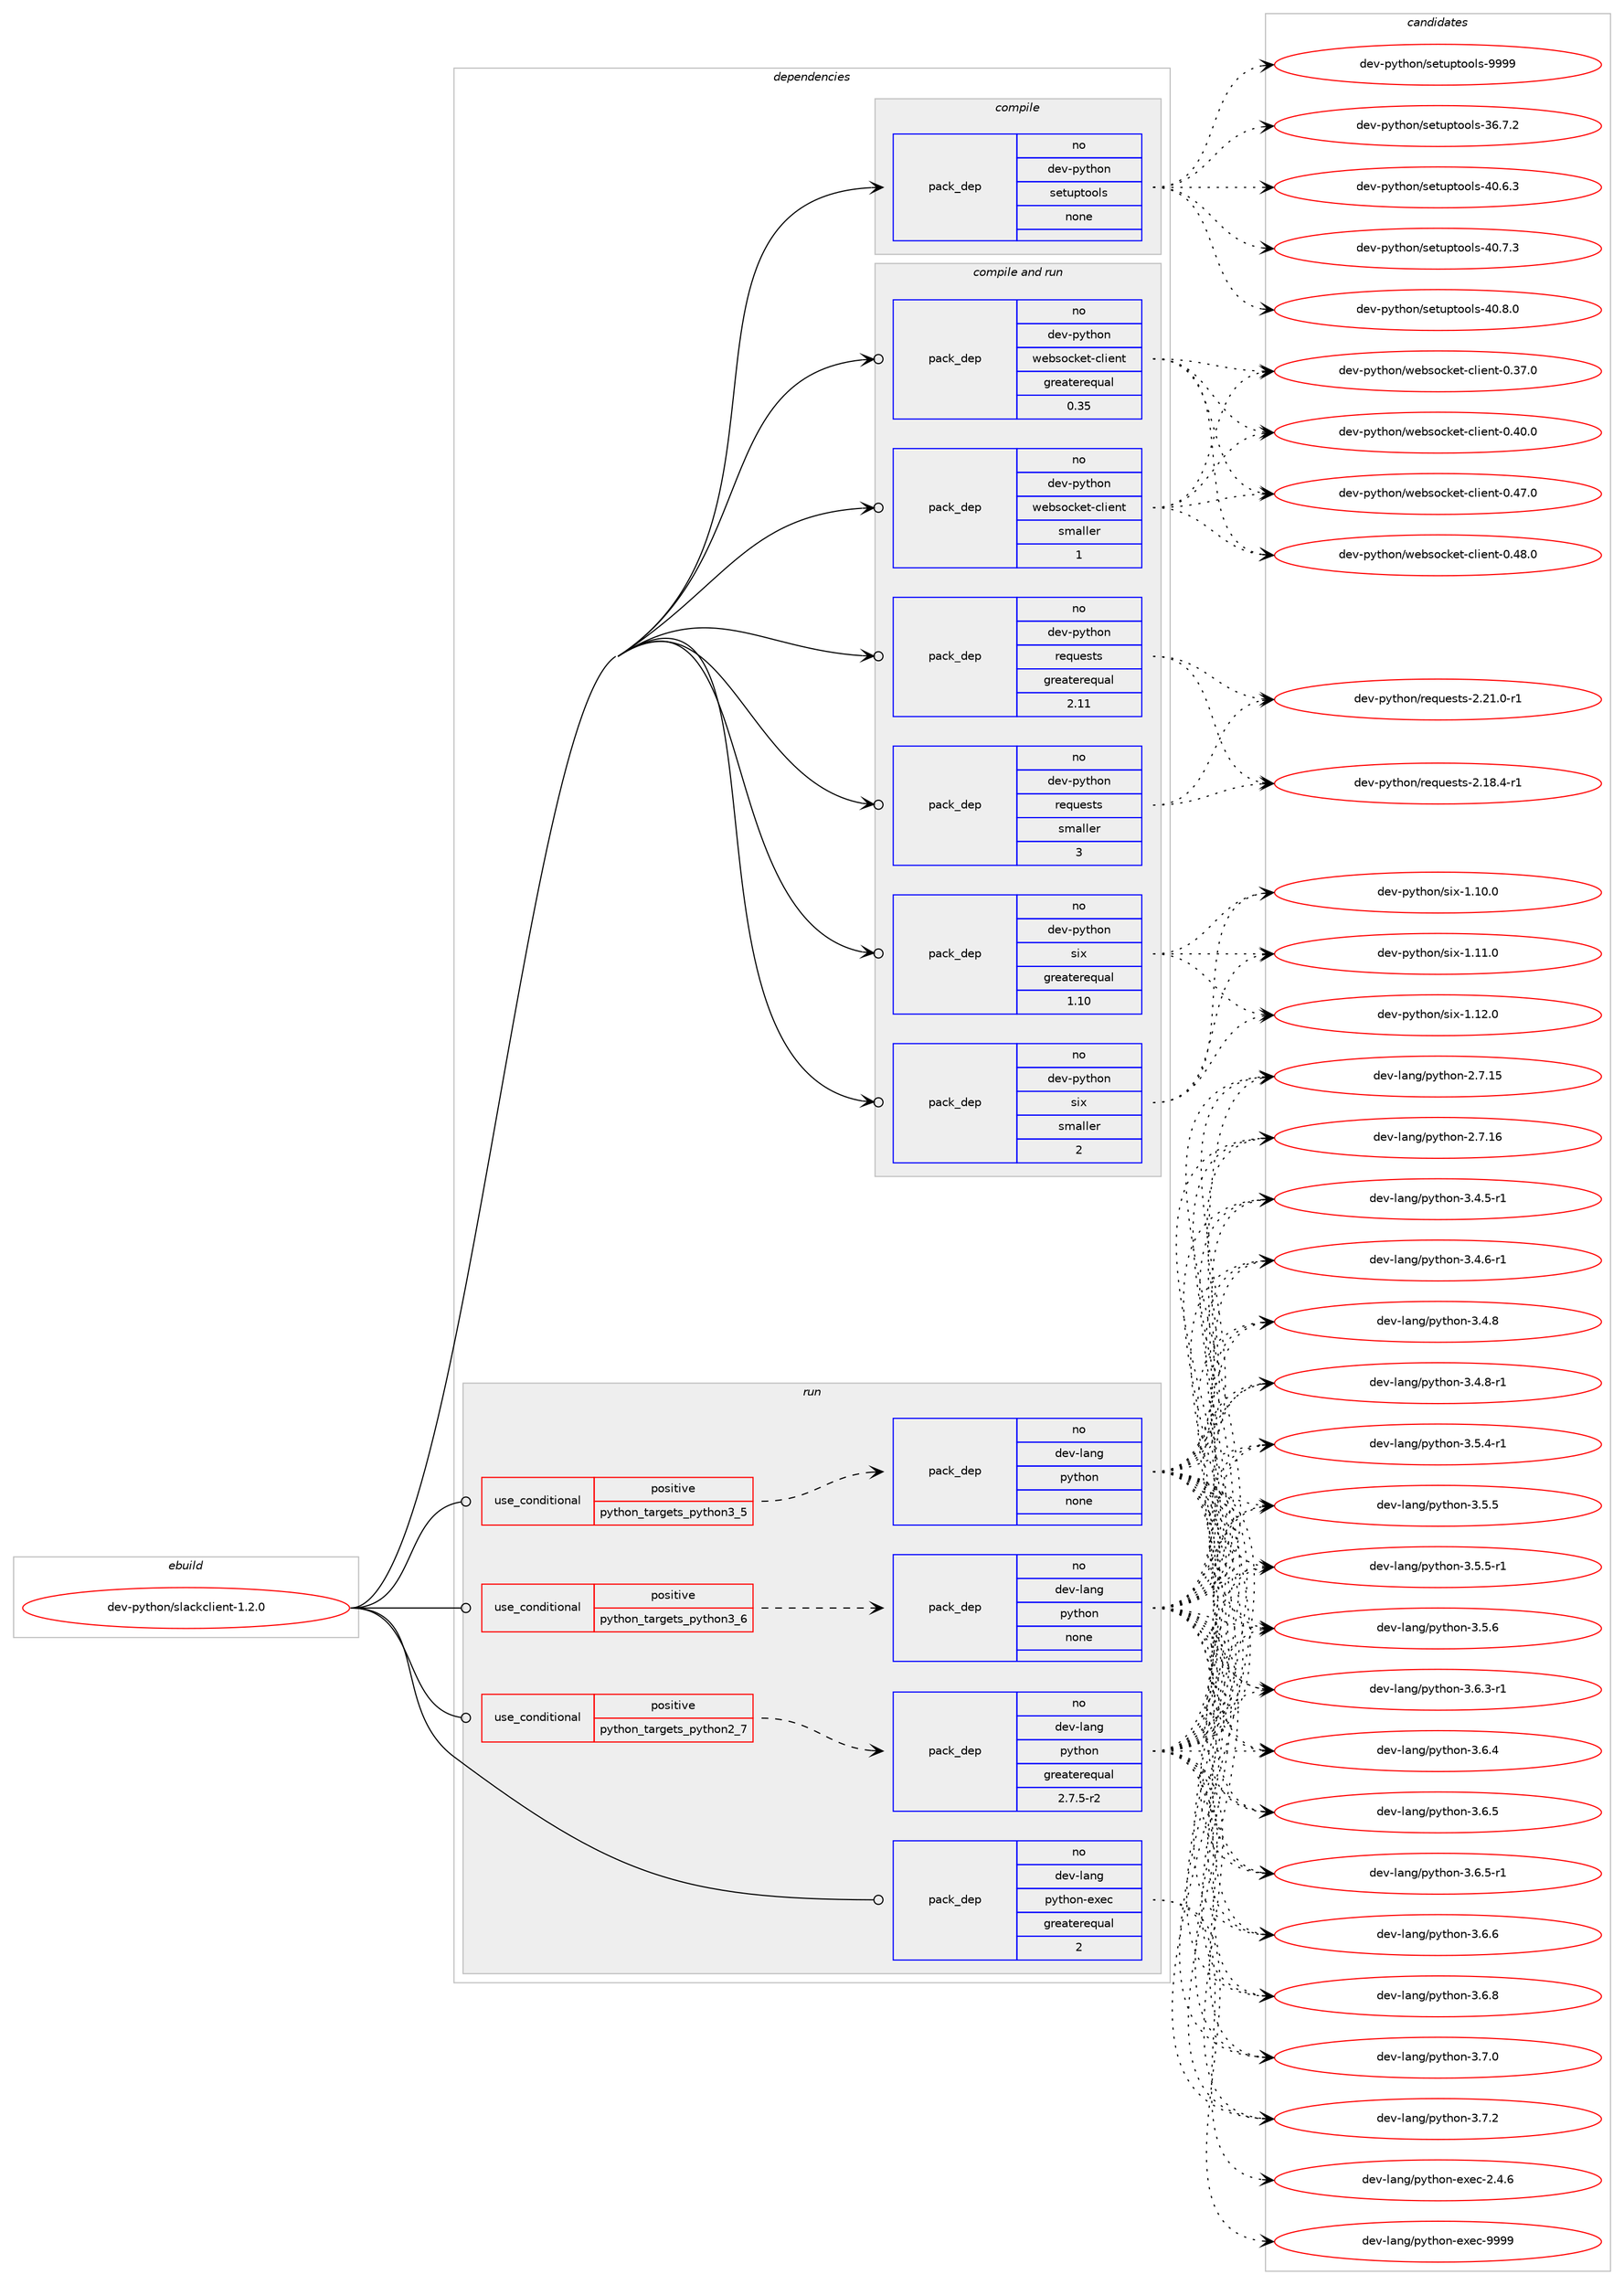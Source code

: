 digraph prolog {

# *************
# Graph options
# *************

newrank=true;
concentrate=true;
compound=true;
graph [rankdir=LR,fontname=Helvetica,fontsize=10,ranksep=1.5];#, ranksep=2.5, nodesep=0.2];
edge  [arrowhead=vee];
node  [fontname=Helvetica,fontsize=10];

# **********
# The ebuild
# **********

subgraph cluster_leftcol {
color=gray;
rank=same;
label=<<i>ebuild</i>>;
id [label="dev-python/slackclient-1.2.0", color=red, width=4, href="../dev-python/slackclient-1.2.0.svg"];
}

# ****************
# The dependencies
# ****************

subgraph cluster_midcol {
color=gray;
label=<<i>dependencies</i>>;
subgraph cluster_compile {
fillcolor="#eeeeee";
style=filled;
label=<<i>compile</i>>;
subgraph pack1033329 {
dependency1441368 [label=<<TABLE BORDER="0" CELLBORDER="1" CELLSPACING="0" CELLPADDING="4" WIDTH="220"><TR><TD ROWSPAN="6" CELLPADDING="30">pack_dep</TD></TR><TR><TD WIDTH="110">no</TD></TR><TR><TD>dev-python</TD></TR><TR><TD>setuptools</TD></TR><TR><TD>none</TD></TR><TR><TD></TD></TR></TABLE>>, shape=none, color=blue];
}
id:e -> dependency1441368:w [weight=20,style="solid",arrowhead="vee"];
}
subgraph cluster_compileandrun {
fillcolor="#eeeeee";
style=filled;
label=<<i>compile and run</i>>;
subgraph pack1033330 {
dependency1441369 [label=<<TABLE BORDER="0" CELLBORDER="1" CELLSPACING="0" CELLPADDING="4" WIDTH="220"><TR><TD ROWSPAN="6" CELLPADDING="30">pack_dep</TD></TR><TR><TD WIDTH="110">no</TD></TR><TR><TD>dev-python</TD></TR><TR><TD>requests</TD></TR><TR><TD>greaterequal</TD></TR><TR><TD>2.11</TD></TR></TABLE>>, shape=none, color=blue];
}
id:e -> dependency1441369:w [weight=20,style="solid",arrowhead="odotvee"];
subgraph pack1033331 {
dependency1441370 [label=<<TABLE BORDER="0" CELLBORDER="1" CELLSPACING="0" CELLPADDING="4" WIDTH="220"><TR><TD ROWSPAN="6" CELLPADDING="30">pack_dep</TD></TR><TR><TD WIDTH="110">no</TD></TR><TR><TD>dev-python</TD></TR><TR><TD>requests</TD></TR><TR><TD>smaller</TD></TR><TR><TD>3</TD></TR></TABLE>>, shape=none, color=blue];
}
id:e -> dependency1441370:w [weight=20,style="solid",arrowhead="odotvee"];
subgraph pack1033332 {
dependency1441371 [label=<<TABLE BORDER="0" CELLBORDER="1" CELLSPACING="0" CELLPADDING="4" WIDTH="220"><TR><TD ROWSPAN="6" CELLPADDING="30">pack_dep</TD></TR><TR><TD WIDTH="110">no</TD></TR><TR><TD>dev-python</TD></TR><TR><TD>six</TD></TR><TR><TD>greaterequal</TD></TR><TR><TD>1.10</TD></TR></TABLE>>, shape=none, color=blue];
}
id:e -> dependency1441371:w [weight=20,style="solid",arrowhead="odotvee"];
subgraph pack1033333 {
dependency1441372 [label=<<TABLE BORDER="0" CELLBORDER="1" CELLSPACING="0" CELLPADDING="4" WIDTH="220"><TR><TD ROWSPAN="6" CELLPADDING="30">pack_dep</TD></TR><TR><TD WIDTH="110">no</TD></TR><TR><TD>dev-python</TD></TR><TR><TD>six</TD></TR><TR><TD>smaller</TD></TR><TR><TD>2</TD></TR></TABLE>>, shape=none, color=blue];
}
id:e -> dependency1441372:w [weight=20,style="solid",arrowhead="odotvee"];
subgraph pack1033334 {
dependency1441373 [label=<<TABLE BORDER="0" CELLBORDER="1" CELLSPACING="0" CELLPADDING="4" WIDTH="220"><TR><TD ROWSPAN="6" CELLPADDING="30">pack_dep</TD></TR><TR><TD WIDTH="110">no</TD></TR><TR><TD>dev-python</TD></TR><TR><TD>websocket-client</TD></TR><TR><TD>greaterequal</TD></TR><TR><TD>0.35</TD></TR></TABLE>>, shape=none, color=blue];
}
id:e -> dependency1441373:w [weight=20,style="solid",arrowhead="odotvee"];
subgraph pack1033335 {
dependency1441374 [label=<<TABLE BORDER="0" CELLBORDER="1" CELLSPACING="0" CELLPADDING="4" WIDTH="220"><TR><TD ROWSPAN="6" CELLPADDING="30">pack_dep</TD></TR><TR><TD WIDTH="110">no</TD></TR><TR><TD>dev-python</TD></TR><TR><TD>websocket-client</TD></TR><TR><TD>smaller</TD></TR><TR><TD>1</TD></TR></TABLE>>, shape=none, color=blue];
}
id:e -> dependency1441374:w [weight=20,style="solid",arrowhead="odotvee"];
}
subgraph cluster_run {
fillcolor="#eeeeee";
style=filled;
label=<<i>run</i>>;
subgraph cond384677 {
dependency1441375 [label=<<TABLE BORDER="0" CELLBORDER="1" CELLSPACING="0" CELLPADDING="4"><TR><TD ROWSPAN="3" CELLPADDING="10">use_conditional</TD></TR><TR><TD>positive</TD></TR><TR><TD>python_targets_python2_7</TD></TR></TABLE>>, shape=none, color=red];
subgraph pack1033336 {
dependency1441376 [label=<<TABLE BORDER="0" CELLBORDER="1" CELLSPACING="0" CELLPADDING="4" WIDTH="220"><TR><TD ROWSPAN="6" CELLPADDING="30">pack_dep</TD></TR><TR><TD WIDTH="110">no</TD></TR><TR><TD>dev-lang</TD></TR><TR><TD>python</TD></TR><TR><TD>greaterequal</TD></TR><TR><TD>2.7.5-r2</TD></TR></TABLE>>, shape=none, color=blue];
}
dependency1441375:e -> dependency1441376:w [weight=20,style="dashed",arrowhead="vee"];
}
id:e -> dependency1441375:w [weight=20,style="solid",arrowhead="odot"];
subgraph cond384678 {
dependency1441377 [label=<<TABLE BORDER="0" CELLBORDER="1" CELLSPACING="0" CELLPADDING="4"><TR><TD ROWSPAN="3" CELLPADDING="10">use_conditional</TD></TR><TR><TD>positive</TD></TR><TR><TD>python_targets_python3_5</TD></TR></TABLE>>, shape=none, color=red];
subgraph pack1033337 {
dependency1441378 [label=<<TABLE BORDER="0" CELLBORDER="1" CELLSPACING="0" CELLPADDING="4" WIDTH="220"><TR><TD ROWSPAN="6" CELLPADDING="30">pack_dep</TD></TR><TR><TD WIDTH="110">no</TD></TR><TR><TD>dev-lang</TD></TR><TR><TD>python</TD></TR><TR><TD>none</TD></TR><TR><TD></TD></TR></TABLE>>, shape=none, color=blue];
}
dependency1441377:e -> dependency1441378:w [weight=20,style="dashed",arrowhead="vee"];
}
id:e -> dependency1441377:w [weight=20,style="solid",arrowhead="odot"];
subgraph cond384679 {
dependency1441379 [label=<<TABLE BORDER="0" CELLBORDER="1" CELLSPACING="0" CELLPADDING="4"><TR><TD ROWSPAN="3" CELLPADDING="10">use_conditional</TD></TR><TR><TD>positive</TD></TR><TR><TD>python_targets_python3_6</TD></TR></TABLE>>, shape=none, color=red];
subgraph pack1033338 {
dependency1441380 [label=<<TABLE BORDER="0" CELLBORDER="1" CELLSPACING="0" CELLPADDING="4" WIDTH="220"><TR><TD ROWSPAN="6" CELLPADDING="30">pack_dep</TD></TR><TR><TD WIDTH="110">no</TD></TR><TR><TD>dev-lang</TD></TR><TR><TD>python</TD></TR><TR><TD>none</TD></TR><TR><TD></TD></TR></TABLE>>, shape=none, color=blue];
}
dependency1441379:e -> dependency1441380:w [weight=20,style="dashed",arrowhead="vee"];
}
id:e -> dependency1441379:w [weight=20,style="solid",arrowhead="odot"];
subgraph pack1033339 {
dependency1441381 [label=<<TABLE BORDER="0" CELLBORDER="1" CELLSPACING="0" CELLPADDING="4" WIDTH="220"><TR><TD ROWSPAN="6" CELLPADDING="30">pack_dep</TD></TR><TR><TD WIDTH="110">no</TD></TR><TR><TD>dev-lang</TD></TR><TR><TD>python-exec</TD></TR><TR><TD>greaterequal</TD></TR><TR><TD>2</TD></TR></TABLE>>, shape=none, color=blue];
}
id:e -> dependency1441381:w [weight=20,style="solid",arrowhead="odot"];
}
}

# **************
# The candidates
# **************

subgraph cluster_choices {
rank=same;
color=gray;
label=<<i>candidates</i>>;

subgraph choice1033329 {
color=black;
nodesep=1;
choice100101118451121211161041111104711510111611711211611111110811545515446554650 [label="dev-python/setuptools-36.7.2", color=red, width=4,href="../dev-python/setuptools-36.7.2.svg"];
choice100101118451121211161041111104711510111611711211611111110811545524846544651 [label="dev-python/setuptools-40.6.3", color=red, width=4,href="../dev-python/setuptools-40.6.3.svg"];
choice100101118451121211161041111104711510111611711211611111110811545524846554651 [label="dev-python/setuptools-40.7.3", color=red, width=4,href="../dev-python/setuptools-40.7.3.svg"];
choice100101118451121211161041111104711510111611711211611111110811545524846564648 [label="dev-python/setuptools-40.8.0", color=red, width=4,href="../dev-python/setuptools-40.8.0.svg"];
choice10010111845112121116104111110471151011161171121161111111081154557575757 [label="dev-python/setuptools-9999", color=red, width=4,href="../dev-python/setuptools-9999.svg"];
dependency1441368:e -> choice100101118451121211161041111104711510111611711211611111110811545515446554650:w [style=dotted,weight="100"];
dependency1441368:e -> choice100101118451121211161041111104711510111611711211611111110811545524846544651:w [style=dotted,weight="100"];
dependency1441368:e -> choice100101118451121211161041111104711510111611711211611111110811545524846554651:w [style=dotted,weight="100"];
dependency1441368:e -> choice100101118451121211161041111104711510111611711211611111110811545524846564648:w [style=dotted,weight="100"];
dependency1441368:e -> choice10010111845112121116104111110471151011161171121161111111081154557575757:w [style=dotted,weight="100"];
}
subgraph choice1033330 {
color=black;
nodesep=1;
choice1001011184511212111610411111047114101113117101115116115455046495646524511449 [label="dev-python/requests-2.18.4-r1", color=red, width=4,href="../dev-python/requests-2.18.4-r1.svg"];
choice1001011184511212111610411111047114101113117101115116115455046504946484511449 [label="dev-python/requests-2.21.0-r1", color=red, width=4,href="../dev-python/requests-2.21.0-r1.svg"];
dependency1441369:e -> choice1001011184511212111610411111047114101113117101115116115455046495646524511449:w [style=dotted,weight="100"];
dependency1441369:e -> choice1001011184511212111610411111047114101113117101115116115455046504946484511449:w [style=dotted,weight="100"];
}
subgraph choice1033331 {
color=black;
nodesep=1;
choice1001011184511212111610411111047114101113117101115116115455046495646524511449 [label="dev-python/requests-2.18.4-r1", color=red, width=4,href="../dev-python/requests-2.18.4-r1.svg"];
choice1001011184511212111610411111047114101113117101115116115455046504946484511449 [label="dev-python/requests-2.21.0-r1", color=red, width=4,href="../dev-python/requests-2.21.0-r1.svg"];
dependency1441370:e -> choice1001011184511212111610411111047114101113117101115116115455046495646524511449:w [style=dotted,weight="100"];
dependency1441370:e -> choice1001011184511212111610411111047114101113117101115116115455046504946484511449:w [style=dotted,weight="100"];
}
subgraph choice1033332 {
color=black;
nodesep=1;
choice100101118451121211161041111104711510512045494649484648 [label="dev-python/six-1.10.0", color=red, width=4,href="../dev-python/six-1.10.0.svg"];
choice100101118451121211161041111104711510512045494649494648 [label="dev-python/six-1.11.0", color=red, width=4,href="../dev-python/six-1.11.0.svg"];
choice100101118451121211161041111104711510512045494649504648 [label="dev-python/six-1.12.0", color=red, width=4,href="../dev-python/six-1.12.0.svg"];
dependency1441371:e -> choice100101118451121211161041111104711510512045494649484648:w [style=dotted,weight="100"];
dependency1441371:e -> choice100101118451121211161041111104711510512045494649494648:w [style=dotted,weight="100"];
dependency1441371:e -> choice100101118451121211161041111104711510512045494649504648:w [style=dotted,weight="100"];
}
subgraph choice1033333 {
color=black;
nodesep=1;
choice100101118451121211161041111104711510512045494649484648 [label="dev-python/six-1.10.0", color=red, width=4,href="../dev-python/six-1.10.0.svg"];
choice100101118451121211161041111104711510512045494649494648 [label="dev-python/six-1.11.0", color=red, width=4,href="../dev-python/six-1.11.0.svg"];
choice100101118451121211161041111104711510512045494649504648 [label="dev-python/six-1.12.0", color=red, width=4,href="../dev-python/six-1.12.0.svg"];
dependency1441372:e -> choice100101118451121211161041111104711510512045494649484648:w [style=dotted,weight="100"];
dependency1441372:e -> choice100101118451121211161041111104711510512045494649494648:w [style=dotted,weight="100"];
dependency1441372:e -> choice100101118451121211161041111104711510512045494649504648:w [style=dotted,weight="100"];
}
subgraph choice1033334 {
color=black;
nodesep=1;
choice10010111845112121116104111110471191019811511199107101116459910810510111011645484651554648 [label="dev-python/websocket-client-0.37.0", color=red, width=4,href="../dev-python/websocket-client-0.37.0.svg"];
choice10010111845112121116104111110471191019811511199107101116459910810510111011645484652484648 [label="dev-python/websocket-client-0.40.0", color=red, width=4,href="../dev-python/websocket-client-0.40.0.svg"];
choice10010111845112121116104111110471191019811511199107101116459910810510111011645484652554648 [label="dev-python/websocket-client-0.47.0", color=red, width=4,href="../dev-python/websocket-client-0.47.0.svg"];
choice10010111845112121116104111110471191019811511199107101116459910810510111011645484652564648 [label="dev-python/websocket-client-0.48.0", color=red, width=4,href="../dev-python/websocket-client-0.48.0.svg"];
dependency1441373:e -> choice10010111845112121116104111110471191019811511199107101116459910810510111011645484651554648:w [style=dotted,weight="100"];
dependency1441373:e -> choice10010111845112121116104111110471191019811511199107101116459910810510111011645484652484648:w [style=dotted,weight="100"];
dependency1441373:e -> choice10010111845112121116104111110471191019811511199107101116459910810510111011645484652554648:w [style=dotted,weight="100"];
dependency1441373:e -> choice10010111845112121116104111110471191019811511199107101116459910810510111011645484652564648:w [style=dotted,weight="100"];
}
subgraph choice1033335 {
color=black;
nodesep=1;
choice10010111845112121116104111110471191019811511199107101116459910810510111011645484651554648 [label="dev-python/websocket-client-0.37.0", color=red, width=4,href="../dev-python/websocket-client-0.37.0.svg"];
choice10010111845112121116104111110471191019811511199107101116459910810510111011645484652484648 [label="dev-python/websocket-client-0.40.0", color=red, width=4,href="../dev-python/websocket-client-0.40.0.svg"];
choice10010111845112121116104111110471191019811511199107101116459910810510111011645484652554648 [label="dev-python/websocket-client-0.47.0", color=red, width=4,href="../dev-python/websocket-client-0.47.0.svg"];
choice10010111845112121116104111110471191019811511199107101116459910810510111011645484652564648 [label="dev-python/websocket-client-0.48.0", color=red, width=4,href="../dev-python/websocket-client-0.48.0.svg"];
dependency1441374:e -> choice10010111845112121116104111110471191019811511199107101116459910810510111011645484651554648:w [style=dotted,weight="100"];
dependency1441374:e -> choice10010111845112121116104111110471191019811511199107101116459910810510111011645484652484648:w [style=dotted,weight="100"];
dependency1441374:e -> choice10010111845112121116104111110471191019811511199107101116459910810510111011645484652554648:w [style=dotted,weight="100"];
dependency1441374:e -> choice10010111845112121116104111110471191019811511199107101116459910810510111011645484652564648:w [style=dotted,weight="100"];
}
subgraph choice1033336 {
color=black;
nodesep=1;
choice10010111845108971101034711212111610411111045504655464953 [label="dev-lang/python-2.7.15", color=red, width=4,href="../dev-lang/python-2.7.15.svg"];
choice10010111845108971101034711212111610411111045504655464954 [label="dev-lang/python-2.7.16", color=red, width=4,href="../dev-lang/python-2.7.16.svg"];
choice1001011184510897110103471121211161041111104551465246534511449 [label="dev-lang/python-3.4.5-r1", color=red, width=4,href="../dev-lang/python-3.4.5-r1.svg"];
choice1001011184510897110103471121211161041111104551465246544511449 [label="dev-lang/python-3.4.6-r1", color=red, width=4,href="../dev-lang/python-3.4.6-r1.svg"];
choice100101118451089711010347112121116104111110455146524656 [label="dev-lang/python-3.4.8", color=red, width=4,href="../dev-lang/python-3.4.8.svg"];
choice1001011184510897110103471121211161041111104551465246564511449 [label="dev-lang/python-3.4.8-r1", color=red, width=4,href="../dev-lang/python-3.4.8-r1.svg"];
choice1001011184510897110103471121211161041111104551465346524511449 [label="dev-lang/python-3.5.4-r1", color=red, width=4,href="../dev-lang/python-3.5.4-r1.svg"];
choice100101118451089711010347112121116104111110455146534653 [label="dev-lang/python-3.5.5", color=red, width=4,href="../dev-lang/python-3.5.5.svg"];
choice1001011184510897110103471121211161041111104551465346534511449 [label="dev-lang/python-3.5.5-r1", color=red, width=4,href="../dev-lang/python-3.5.5-r1.svg"];
choice100101118451089711010347112121116104111110455146534654 [label="dev-lang/python-3.5.6", color=red, width=4,href="../dev-lang/python-3.5.6.svg"];
choice1001011184510897110103471121211161041111104551465446514511449 [label="dev-lang/python-3.6.3-r1", color=red, width=4,href="../dev-lang/python-3.6.3-r1.svg"];
choice100101118451089711010347112121116104111110455146544652 [label="dev-lang/python-3.6.4", color=red, width=4,href="../dev-lang/python-3.6.4.svg"];
choice100101118451089711010347112121116104111110455146544653 [label="dev-lang/python-3.6.5", color=red, width=4,href="../dev-lang/python-3.6.5.svg"];
choice1001011184510897110103471121211161041111104551465446534511449 [label="dev-lang/python-3.6.5-r1", color=red, width=4,href="../dev-lang/python-3.6.5-r1.svg"];
choice100101118451089711010347112121116104111110455146544654 [label="dev-lang/python-3.6.6", color=red, width=4,href="../dev-lang/python-3.6.6.svg"];
choice100101118451089711010347112121116104111110455146544656 [label="dev-lang/python-3.6.8", color=red, width=4,href="../dev-lang/python-3.6.8.svg"];
choice100101118451089711010347112121116104111110455146554648 [label="dev-lang/python-3.7.0", color=red, width=4,href="../dev-lang/python-3.7.0.svg"];
choice100101118451089711010347112121116104111110455146554650 [label="dev-lang/python-3.7.2", color=red, width=4,href="../dev-lang/python-3.7.2.svg"];
dependency1441376:e -> choice10010111845108971101034711212111610411111045504655464953:w [style=dotted,weight="100"];
dependency1441376:e -> choice10010111845108971101034711212111610411111045504655464954:w [style=dotted,weight="100"];
dependency1441376:e -> choice1001011184510897110103471121211161041111104551465246534511449:w [style=dotted,weight="100"];
dependency1441376:e -> choice1001011184510897110103471121211161041111104551465246544511449:w [style=dotted,weight="100"];
dependency1441376:e -> choice100101118451089711010347112121116104111110455146524656:w [style=dotted,weight="100"];
dependency1441376:e -> choice1001011184510897110103471121211161041111104551465246564511449:w [style=dotted,weight="100"];
dependency1441376:e -> choice1001011184510897110103471121211161041111104551465346524511449:w [style=dotted,weight="100"];
dependency1441376:e -> choice100101118451089711010347112121116104111110455146534653:w [style=dotted,weight="100"];
dependency1441376:e -> choice1001011184510897110103471121211161041111104551465346534511449:w [style=dotted,weight="100"];
dependency1441376:e -> choice100101118451089711010347112121116104111110455146534654:w [style=dotted,weight="100"];
dependency1441376:e -> choice1001011184510897110103471121211161041111104551465446514511449:w [style=dotted,weight="100"];
dependency1441376:e -> choice100101118451089711010347112121116104111110455146544652:w [style=dotted,weight="100"];
dependency1441376:e -> choice100101118451089711010347112121116104111110455146544653:w [style=dotted,weight="100"];
dependency1441376:e -> choice1001011184510897110103471121211161041111104551465446534511449:w [style=dotted,weight="100"];
dependency1441376:e -> choice100101118451089711010347112121116104111110455146544654:w [style=dotted,weight="100"];
dependency1441376:e -> choice100101118451089711010347112121116104111110455146544656:w [style=dotted,weight="100"];
dependency1441376:e -> choice100101118451089711010347112121116104111110455146554648:w [style=dotted,weight="100"];
dependency1441376:e -> choice100101118451089711010347112121116104111110455146554650:w [style=dotted,weight="100"];
}
subgraph choice1033337 {
color=black;
nodesep=1;
choice10010111845108971101034711212111610411111045504655464953 [label="dev-lang/python-2.7.15", color=red, width=4,href="../dev-lang/python-2.7.15.svg"];
choice10010111845108971101034711212111610411111045504655464954 [label="dev-lang/python-2.7.16", color=red, width=4,href="../dev-lang/python-2.7.16.svg"];
choice1001011184510897110103471121211161041111104551465246534511449 [label="dev-lang/python-3.4.5-r1", color=red, width=4,href="../dev-lang/python-3.4.5-r1.svg"];
choice1001011184510897110103471121211161041111104551465246544511449 [label="dev-lang/python-3.4.6-r1", color=red, width=4,href="../dev-lang/python-3.4.6-r1.svg"];
choice100101118451089711010347112121116104111110455146524656 [label="dev-lang/python-3.4.8", color=red, width=4,href="../dev-lang/python-3.4.8.svg"];
choice1001011184510897110103471121211161041111104551465246564511449 [label="dev-lang/python-3.4.8-r1", color=red, width=4,href="../dev-lang/python-3.4.8-r1.svg"];
choice1001011184510897110103471121211161041111104551465346524511449 [label="dev-lang/python-3.5.4-r1", color=red, width=4,href="../dev-lang/python-3.5.4-r1.svg"];
choice100101118451089711010347112121116104111110455146534653 [label="dev-lang/python-3.5.5", color=red, width=4,href="../dev-lang/python-3.5.5.svg"];
choice1001011184510897110103471121211161041111104551465346534511449 [label="dev-lang/python-3.5.5-r1", color=red, width=4,href="../dev-lang/python-3.5.5-r1.svg"];
choice100101118451089711010347112121116104111110455146534654 [label="dev-lang/python-3.5.6", color=red, width=4,href="../dev-lang/python-3.5.6.svg"];
choice1001011184510897110103471121211161041111104551465446514511449 [label="dev-lang/python-3.6.3-r1", color=red, width=4,href="../dev-lang/python-3.6.3-r1.svg"];
choice100101118451089711010347112121116104111110455146544652 [label="dev-lang/python-3.6.4", color=red, width=4,href="../dev-lang/python-3.6.4.svg"];
choice100101118451089711010347112121116104111110455146544653 [label="dev-lang/python-3.6.5", color=red, width=4,href="../dev-lang/python-3.6.5.svg"];
choice1001011184510897110103471121211161041111104551465446534511449 [label="dev-lang/python-3.6.5-r1", color=red, width=4,href="../dev-lang/python-3.6.5-r1.svg"];
choice100101118451089711010347112121116104111110455146544654 [label="dev-lang/python-3.6.6", color=red, width=4,href="../dev-lang/python-3.6.6.svg"];
choice100101118451089711010347112121116104111110455146544656 [label="dev-lang/python-3.6.8", color=red, width=4,href="../dev-lang/python-3.6.8.svg"];
choice100101118451089711010347112121116104111110455146554648 [label="dev-lang/python-3.7.0", color=red, width=4,href="../dev-lang/python-3.7.0.svg"];
choice100101118451089711010347112121116104111110455146554650 [label="dev-lang/python-3.7.2", color=red, width=4,href="../dev-lang/python-3.7.2.svg"];
dependency1441378:e -> choice10010111845108971101034711212111610411111045504655464953:w [style=dotted,weight="100"];
dependency1441378:e -> choice10010111845108971101034711212111610411111045504655464954:w [style=dotted,weight="100"];
dependency1441378:e -> choice1001011184510897110103471121211161041111104551465246534511449:w [style=dotted,weight="100"];
dependency1441378:e -> choice1001011184510897110103471121211161041111104551465246544511449:w [style=dotted,weight="100"];
dependency1441378:e -> choice100101118451089711010347112121116104111110455146524656:w [style=dotted,weight="100"];
dependency1441378:e -> choice1001011184510897110103471121211161041111104551465246564511449:w [style=dotted,weight="100"];
dependency1441378:e -> choice1001011184510897110103471121211161041111104551465346524511449:w [style=dotted,weight="100"];
dependency1441378:e -> choice100101118451089711010347112121116104111110455146534653:w [style=dotted,weight="100"];
dependency1441378:e -> choice1001011184510897110103471121211161041111104551465346534511449:w [style=dotted,weight="100"];
dependency1441378:e -> choice100101118451089711010347112121116104111110455146534654:w [style=dotted,weight="100"];
dependency1441378:e -> choice1001011184510897110103471121211161041111104551465446514511449:w [style=dotted,weight="100"];
dependency1441378:e -> choice100101118451089711010347112121116104111110455146544652:w [style=dotted,weight="100"];
dependency1441378:e -> choice100101118451089711010347112121116104111110455146544653:w [style=dotted,weight="100"];
dependency1441378:e -> choice1001011184510897110103471121211161041111104551465446534511449:w [style=dotted,weight="100"];
dependency1441378:e -> choice100101118451089711010347112121116104111110455146544654:w [style=dotted,weight="100"];
dependency1441378:e -> choice100101118451089711010347112121116104111110455146544656:w [style=dotted,weight="100"];
dependency1441378:e -> choice100101118451089711010347112121116104111110455146554648:w [style=dotted,weight="100"];
dependency1441378:e -> choice100101118451089711010347112121116104111110455146554650:w [style=dotted,weight="100"];
}
subgraph choice1033338 {
color=black;
nodesep=1;
choice10010111845108971101034711212111610411111045504655464953 [label="dev-lang/python-2.7.15", color=red, width=4,href="../dev-lang/python-2.7.15.svg"];
choice10010111845108971101034711212111610411111045504655464954 [label="dev-lang/python-2.7.16", color=red, width=4,href="../dev-lang/python-2.7.16.svg"];
choice1001011184510897110103471121211161041111104551465246534511449 [label="dev-lang/python-3.4.5-r1", color=red, width=4,href="../dev-lang/python-3.4.5-r1.svg"];
choice1001011184510897110103471121211161041111104551465246544511449 [label="dev-lang/python-3.4.6-r1", color=red, width=4,href="../dev-lang/python-3.4.6-r1.svg"];
choice100101118451089711010347112121116104111110455146524656 [label="dev-lang/python-3.4.8", color=red, width=4,href="../dev-lang/python-3.4.8.svg"];
choice1001011184510897110103471121211161041111104551465246564511449 [label="dev-lang/python-3.4.8-r1", color=red, width=4,href="../dev-lang/python-3.4.8-r1.svg"];
choice1001011184510897110103471121211161041111104551465346524511449 [label="dev-lang/python-3.5.4-r1", color=red, width=4,href="../dev-lang/python-3.5.4-r1.svg"];
choice100101118451089711010347112121116104111110455146534653 [label="dev-lang/python-3.5.5", color=red, width=4,href="../dev-lang/python-3.5.5.svg"];
choice1001011184510897110103471121211161041111104551465346534511449 [label="dev-lang/python-3.5.5-r1", color=red, width=4,href="../dev-lang/python-3.5.5-r1.svg"];
choice100101118451089711010347112121116104111110455146534654 [label="dev-lang/python-3.5.6", color=red, width=4,href="../dev-lang/python-3.5.6.svg"];
choice1001011184510897110103471121211161041111104551465446514511449 [label="dev-lang/python-3.6.3-r1", color=red, width=4,href="../dev-lang/python-3.6.3-r1.svg"];
choice100101118451089711010347112121116104111110455146544652 [label="dev-lang/python-3.6.4", color=red, width=4,href="../dev-lang/python-3.6.4.svg"];
choice100101118451089711010347112121116104111110455146544653 [label="dev-lang/python-3.6.5", color=red, width=4,href="../dev-lang/python-3.6.5.svg"];
choice1001011184510897110103471121211161041111104551465446534511449 [label="dev-lang/python-3.6.5-r1", color=red, width=4,href="../dev-lang/python-3.6.5-r1.svg"];
choice100101118451089711010347112121116104111110455146544654 [label="dev-lang/python-3.6.6", color=red, width=4,href="../dev-lang/python-3.6.6.svg"];
choice100101118451089711010347112121116104111110455146544656 [label="dev-lang/python-3.6.8", color=red, width=4,href="../dev-lang/python-3.6.8.svg"];
choice100101118451089711010347112121116104111110455146554648 [label="dev-lang/python-3.7.0", color=red, width=4,href="../dev-lang/python-3.7.0.svg"];
choice100101118451089711010347112121116104111110455146554650 [label="dev-lang/python-3.7.2", color=red, width=4,href="../dev-lang/python-3.7.2.svg"];
dependency1441380:e -> choice10010111845108971101034711212111610411111045504655464953:w [style=dotted,weight="100"];
dependency1441380:e -> choice10010111845108971101034711212111610411111045504655464954:w [style=dotted,weight="100"];
dependency1441380:e -> choice1001011184510897110103471121211161041111104551465246534511449:w [style=dotted,weight="100"];
dependency1441380:e -> choice1001011184510897110103471121211161041111104551465246544511449:w [style=dotted,weight="100"];
dependency1441380:e -> choice100101118451089711010347112121116104111110455146524656:w [style=dotted,weight="100"];
dependency1441380:e -> choice1001011184510897110103471121211161041111104551465246564511449:w [style=dotted,weight="100"];
dependency1441380:e -> choice1001011184510897110103471121211161041111104551465346524511449:w [style=dotted,weight="100"];
dependency1441380:e -> choice100101118451089711010347112121116104111110455146534653:w [style=dotted,weight="100"];
dependency1441380:e -> choice1001011184510897110103471121211161041111104551465346534511449:w [style=dotted,weight="100"];
dependency1441380:e -> choice100101118451089711010347112121116104111110455146534654:w [style=dotted,weight="100"];
dependency1441380:e -> choice1001011184510897110103471121211161041111104551465446514511449:w [style=dotted,weight="100"];
dependency1441380:e -> choice100101118451089711010347112121116104111110455146544652:w [style=dotted,weight="100"];
dependency1441380:e -> choice100101118451089711010347112121116104111110455146544653:w [style=dotted,weight="100"];
dependency1441380:e -> choice1001011184510897110103471121211161041111104551465446534511449:w [style=dotted,weight="100"];
dependency1441380:e -> choice100101118451089711010347112121116104111110455146544654:w [style=dotted,weight="100"];
dependency1441380:e -> choice100101118451089711010347112121116104111110455146544656:w [style=dotted,weight="100"];
dependency1441380:e -> choice100101118451089711010347112121116104111110455146554648:w [style=dotted,weight="100"];
dependency1441380:e -> choice100101118451089711010347112121116104111110455146554650:w [style=dotted,weight="100"];
}
subgraph choice1033339 {
color=black;
nodesep=1;
choice1001011184510897110103471121211161041111104510112010199455046524654 [label="dev-lang/python-exec-2.4.6", color=red, width=4,href="../dev-lang/python-exec-2.4.6.svg"];
choice10010111845108971101034711212111610411111045101120101994557575757 [label="dev-lang/python-exec-9999", color=red, width=4,href="../dev-lang/python-exec-9999.svg"];
dependency1441381:e -> choice1001011184510897110103471121211161041111104510112010199455046524654:w [style=dotted,weight="100"];
dependency1441381:e -> choice10010111845108971101034711212111610411111045101120101994557575757:w [style=dotted,weight="100"];
}
}

}
